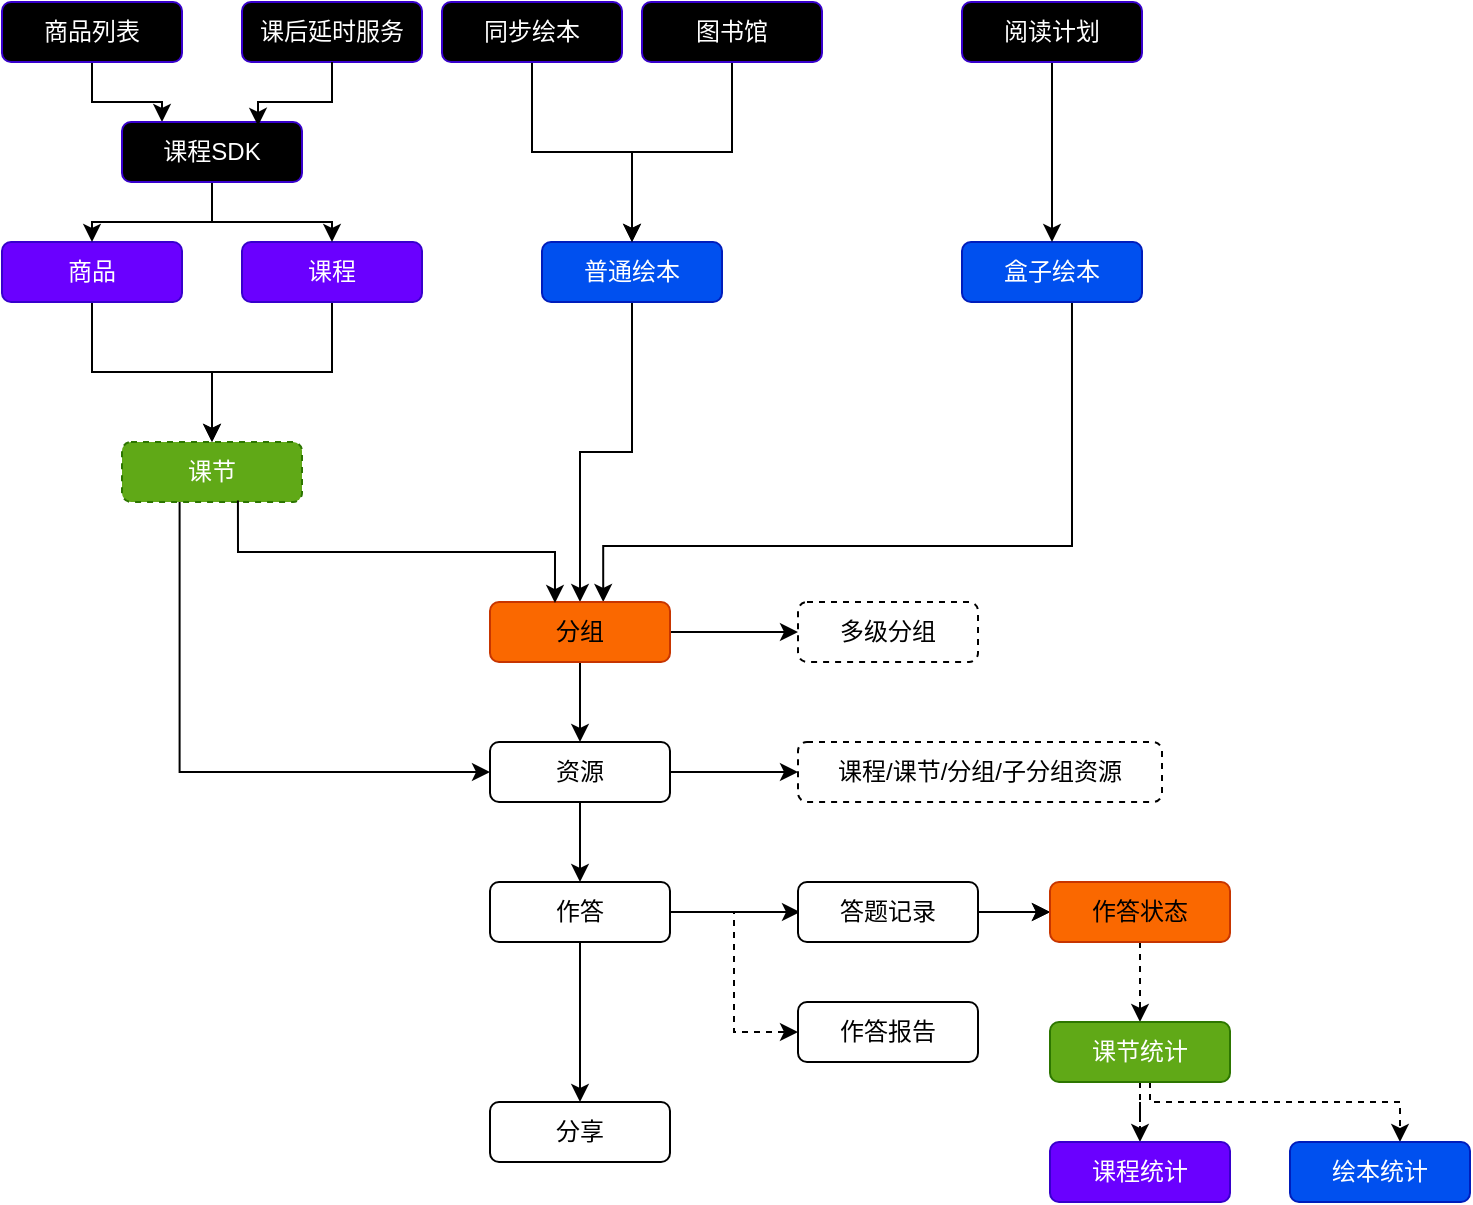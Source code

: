 <mxfile version="27.1.5">
  <diagram name="第 1 页" id="vCstujBlFwDj5-IRAXL8">
    <mxGraphModel dx="692" dy="549" grid="1" gridSize="10" guides="1" tooltips="1" connect="1" arrows="1" fold="1" page="1" pageScale="1" pageWidth="827" pageHeight="1169" math="0" shadow="0">
      <root>
        <mxCell id="0" />
        <mxCell id="1" parent="0" />
        <mxCell id="kBfozF5rs_TPLlJqGUb--8" style="edgeStyle=orthogonalEdgeStyle;rounded=0;orthogonalLoop=1;jettySize=auto;html=1;" parent="1" source="kBfozF5rs_TPLlJqGUb--1" target="kBfozF5rs_TPLlJqGUb--5" edge="1">
          <mxGeometry relative="1" as="geometry" />
        </mxCell>
        <mxCell id="kBfozF5rs_TPLlJqGUb--1" value="商品" style="rounded=1;whiteSpace=wrap;html=1;fillColor=#6a00ff;fontColor=#ffffff;strokeColor=#3700CC;" parent="1" vertex="1">
          <mxGeometry x="50" y="450" width="90" height="30" as="geometry" />
        </mxCell>
        <mxCell id="kBfozF5rs_TPLlJqGUb--9" style="edgeStyle=orthogonalEdgeStyle;rounded=0;orthogonalLoop=1;jettySize=auto;html=1;entryX=0.5;entryY=0;entryDx=0;entryDy=0;" parent="1" source="kBfozF5rs_TPLlJqGUb--2" target="kBfozF5rs_TPLlJqGUb--5" edge="1">
          <mxGeometry relative="1" as="geometry" />
        </mxCell>
        <mxCell id="kBfozF5rs_TPLlJqGUb--2" value="课程" style="rounded=1;whiteSpace=wrap;html=1;fillColor=#6a00ff;fontColor=#ffffff;strokeColor=#3700CC;" parent="1" vertex="1">
          <mxGeometry x="170" y="450" width="90" height="30" as="geometry" />
        </mxCell>
        <mxCell id="kBfozF5rs_TPLlJqGUb--12" style="edgeStyle=orthogonalEdgeStyle;rounded=0;orthogonalLoop=1;jettySize=auto;html=1;entryX=0.5;entryY=0;entryDx=0;entryDy=0;" parent="1" source="kBfozF5rs_TPLlJqGUb--3" target="kBfozF5rs_TPLlJqGUb--10" edge="1">
          <mxGeometry relative="1" as="geometry" />
        </mxCell>
        <mxCell id="kBfozF5rs_TPLlJqGUb--3" value="普通绘本" style="rounded=1;whiteSpace=wrap;html=1;strokeColor=#001DBC;fillColor=#0050ef;fontColor=#ffffff;" parent="1" vertex="1">
          <mxGeometry x="320" y="450" width="90" height="30" as="geometry" />
        </mxCell>
        <mxCell id="kBfozF5rs_TPLlJqGUb--13" style="edgeStyle=orthogonalEdgeStyle;rounded=0;orthogonalLoop=1;jettySize=auto;html=1;entryX=0.629;entryY=-0.065;entryDx=0;entryDy=0;exitX=0.5;exitY=1;exitDx=0;exitDy=0;entryPerimeter=0;" parent="1" edge="1">
          <mxGeometry relative="1" as="geometry">
            <Array as="points">
              <mxPoint x="585" y="601.95" />
              <mxPoint x="351" y="601.95" />
            </Array>
            <mxPoint x="584.99" y="461.95" as="sourcePoint" />
            <mxPoint x="350.61" y="630" as="targetPoint" />
          </mxGeometry>
        </mxCell>
        <mxCell id="kBfozF5rs_TPLlJqGUb--4" value="盒子绘本" style="rounded=1;whiteSpace=wrap;html=1;strokeColor=#001DBC;fillColor=#0050ef;fontColor=#ffffff;" parent="1" vertex="1">
          <mxGeometry x="530" y="450" width="90" height="30" as="geometry" />
        </mxCell>
        <mxCell id="3AZ2bk7lzvWiGE3icyXY-1" style="edgeStyle=orthogonalEdgeStyle;rounded=0;orthogonalLoop=1;jettySize=auto;html=1;entryX=0;entryY=0.5;entryDx=0;entryDy=0;exitX=0.32;exitY=0.976;exitDx=0;exitDy=0;exitPerimeter=0;" parent="1" source="kBfozF5rs_TPLlJqGUb--5" target="kBfozF5rs_TPLlJqGUb--14" edge="1">
          <mxGeometry relative="1" as="geometry" />
        </mxCell>
        <mxCell id="kBfozF5rs_TPLlJqGUb--5" value="课节" style="rounded=1;whiteSpace=wrap;html=1;dashed=1;strokeColor=#2D7600;fillColor=#60a917;fontColor=#ffffff;" parent="1" vertex="1">
          <mxGeometry x="110" y="550" width="90" height="30" as="geometry" />
        </mxCell>
        <mxCell id="kBfozF5rs_TPLlJqGUb--16" style="edgeStyle=orthogonalEdgeStyle;rounded=0;orthogonalLoop=1;jettySize=auto;html=1;" parent="1" source="kBfozF5rs_TPLlJqGUb--10" target="kBfozF5rs_TPLlJqGUb--14" edge="1">
          <mxGeometry relative="1" as="geometry" />
        </mxCell>
        <mxCell id="3AZ2bk7lzvWiGE3icyXY-8" style="edgeStyle=orthogonalEdgeStyle;rounded=0;orthogonalLoop=1;jettySize=auto;html=1;entryX=0;entryY=0.5;entryDx=0;entryDy=0;" parent="1" source="kBfozF5rs_TPLlJqGUb--10" target="3AZ2bk7lzvWiGE3icyXY-7" edge="1">
          <mxGeometry relative="1" as="geometry" />
        </mxCell>
        <mxCell id="kBfozF5rs_TPLlJqGUb--10" value="分组" style="rounded=1;whiteSpace=wrap;html=1;fillColor=#fa6800;fontColor=#000000;strokeColor=#C73500;" parent="1" vertex="1">
          <mxGeometry x="294" y="630" width="90" height="30" as="geometry" />
        </mxCell>
        <mxCell id="kBfozF5rs_TPLlJqGUb--17" style="edgeStyle=orthogonalEdgeStyle;rounded=0;orthogonalLoop=1;jettySize=auto;html=1;entryX=0.5;entryY=0;entryDx=0;entryDy=0;" parent="1" source="kBfozF5rs_TPLlJqGUb--14" target="kBfozF5rs_TPLlJqGUb--15" edge="1">
          <mxGeometry relative="1" as="geometry" />
        </mxCell>
        <mxCell id="TC2-0QoTWvPlI6DKLLCu-19" style="edgeStyle=orthogonalEdgeStyle;rounded=0;orthogonalLoop=1;jettySize=auto;html=1;entryX=0;entryY=0.5;entryDx=0;entryDy=0;" edge="1" parent="1" source="kBfozF5rs_TPLlJqGUb--14" target="TC2-0QoTWvPlI6DKLLCu-18">
          <mxGeometry relative="1" as="geometry" />
        </mxCell>
        <mxCell id="kBfozF5rs_TPLlJqGUb--14" value="资源" style="rounded=1;whiteSpace=wrap;html=1;" parent="1" vertex="1">
          <mxGeometry x="294" y="700" width="90" height="30" as="geometry" />
        </mxCell>
        <mxCell id="3AZ2bk7lzvWiGE3icyXY-3" style="edgeStyle=orthogonalEdgeStyle;rounded=0;orthogonalLoop=1;jettySize=auto;html=1;entryX=0.5;entryY=0;entryDx=0;entryDy=0;" parent="1" source="kBfozF5rs_TPLlJqGUb--15" target="3AZ2bk7lzvWiGE3icyXY-2" edge="1">
          <mxGeometry relative="1" as="geometry" />
        </mxCell>
        <mxCell id="3AZ2bk7lzvWiGE3icyXY-5" value="" style="edgeStyle=orthogonalEdgeStyle;rounded=0;orthogonalLoop=1;jettySize=auto;html=1;" parent="1" source="kBfozF5rs_TPLlJqGUb--15" edge="1">
          <mxGeometry relative="1" as="geometry">
            <mxPoint x="449.0" y="785" as="targetPoint" />
          </mxGeometry>
        </mxCell>
        <mxCell id="3AZ2bk7lzvWiGE3icyXY-20" style="edgeStyle=orthogonalEdgeStyle;rounded=0;orthogonalLoop=1;jettySize=auto;html=1;entryX=0;entryY=0.5;entryDx=0;entryDy=0;dashed=1;" parent="1" source="kBfozF5rs_TPLlJqGUb--15" target="3AZ2bk7lzvWiGE3icyXY-19" edge="1">
          <mxGeometry relative="1" as="geometry" />
        </mxCell>
        <mxCell id="kBfozF5rs_TPLlJqGUb--15" value="作答" style="rounded=1;whiteSpace=wrap;html=1;" parent="1" vertex="1">
          <mxGeometry x="294" y="770" width="90" height="30" as="geometry" />
        </mxCell>
        <mxCell id="3AZ2bk7lzvWiGE3icyXY-2" value="分享" style="rounded=1;whiteSpace=wrap;html=1;" parent="1" vertex="1">
          <mxGeometry x="294" y="880" width="90" height="30" as="geometry" />
        </mxCell>
        <mxCell id="3AZ2bk7lzvWiGE3icyXY-11" style="edgeStyle=orthogonalEdgeStyle;rounded=0;orthogonalLoop=1;jettySize=auto;html=1;" parent="1" source="3AZ2bk7lzvWiGE3icyXY-6" target="3AZ2bk7lzvWiGE3icyXY-9" edge="1">
          <mxGeometry relative="1" as="geometry" />
        </mxCell>
        <mxCell id="3AZ2bk7lzvWiGE3icyXY-18" value="" style="edgeStyle=orthogonalEdgeStyle;rounded=0;orthogonalLoop=1;jettySize=auto;html=1;" parent="1" source="3AZ2bk7lzvWiGE3icyXY-6" target="3AZ2bk7lzvWiGE3icyXY-9" edge="1">
          <mxGeometry relative="1" as="geometry" />
        </mxCell>
        <mxCell id="3AZ2bk7lzvWiGE3icyXY-6" value="答题记录" style="rounded=1;whiteSpace=wrap;html=1;" parent="1" vertex="1">
          <mxGeometry x="448" y="770" width="90" height="30" as="geometry" />
        </mxCell>
        <mxCell id="3AZ2bk7lzvWiGE3icyXY-7" value="多级分组" style="rounded=1;whiteSpace=wrap;html=1;dashed=1;" parent="1" vertex="1">
          <mxGeometry x="448" y="630" width="90" height="30" as="geometry" />
        </mxCell>
        <mxCell id="3AZ2bk7lzvWiGE3icyXY-22" style="edgeStyle=orthogonalEdgeStyle;rounded=0;orthogonalLoop=1;jettySize=auto;html=1;entryX=0.5;entryY=0;entryDx=0;entryDy=0;dashed=1;" parent="1" source="3AZ2bk7lzvWiGE3icyXY-9" target="3AZ2bk7lzvWiGE3icyXY-10" edge="1">
          <mxGeometry relative="1" as="geometry" />
        </mxCell>
        <mxCell id="3AZ2bk7lzvWiGE3icyXY-9" value="作答状态" style="rounded=1;whiteSpace=wrap;html=1;fillColor=#fa6800;fontColor=#000000;strokeColor=#C73500;" parent="1" vertex="1">
          <mxGeometry x="574" y="770" width="90" height="30" as="geometry" />
        </mxCell>
        <mxCell id="3AZ2bk7lzvWiGE3icyXY-23" style="edgeStyle=orthogonalEdgeStyle;rounded=0;orthogonalLoop=1;jettySize=auto;html=1;dashed=1;" parent="1" source="3AZ2bk7lzvWiGE3icyXY-10" target="3AZ2bk7lzvWiGE3icyXY-12" edge="1">
          <mxGeometry relative="1" as="geometry" />
        </mxCell>
        <mxCell id="3AZ2bk7lzvWiGE3icyXY-24" style="edgeStyle=orthogonalEdgeStyle;rounded=0;orthogonalLoop=1;jettySize=auto;html=1;dashed=1;" parent="1" edge="1">
          <mxGeometry relative="1" as="geometry">
            <mxPoint x="624" y="870" as="sourcePoint" />
            <mxPoint x="749" y="900" as="targetPoint" />
            <Array as="points">
              <mxPoint x="624" y="880" />
              <mxPoint x="749" y="880" />
            </Array>
          </mxGeometry>
        </mxCell>
        <mxCell id="3AZ2bk7lzvWiGE3icyXY-10" value="课节统计" style="rounded=1;whiteSpace=wrap;html=1;strokeColor=#2D7600;fillColor=#60a917;fontColor=#ffffff;" parent="1" vertex="1">
          <mxGeometry x="574" y="840" width="90" height="30" as="geometry" />
        </mxCell>
        <mxCell id="3AZ2bk7lzvWiGE3icyXY-12" value="课程统计" style="rounded=1;whiteSpace=wrap;html=1;fillColor=#6a00ff;fontColor=#ffffff;strokeColor=#3700CC;" parent="1" vertex="1">
          <mxGeometry x="574" y="900" width="90" height="30" as="geometry" />
        </mxCell>
        <mxCell id="3AZ2bk7lzvWiGE3icyXY-16" value="绘本统计" style="rounded=1;whiteSpace=wrap;html=1;strokeColor=#001DBC;fillColor=#0050ef;fontColor=#ffffff;" parent="1" vertex="1">
          <mxGeometry x="694" y="900" width="90" height="30" as="geometry" />
        </mxCell>
        <mxCell id="3AZ2bk7lzvWiGE3icyXY-19" value="作答报告" style="rounded=1;whiteSpace=wrap;html=1;" parent="1" vertex="1">
          <mxGeometry x="448" y="830" width="90" height="30" as="geometry" />
        </mxCell>
        <mxCell id="TC2-0QoTWvPlI6DKLLCu-4" style="edgeStyle=orthogonalEdgeStyle;rounded=0;orthogonalLoop=1;jettySize=auto;html=1;" edge="1" parent="1" source="TC2-0QoTWvPlI6DKLLCu-1" target="TC2-0QoTWvPlI6DKLLCu-3">
          <mxGeometry relative="1" as="geometry">
            <Array as="points">
              <mxPoint x="95" y="380" />
              <mxPoint x="130" y="380" />
            </Array>
          </mxGeometry>
        </mxCell>
        <mxCell id="TC2-0QoTWvPlI6DKLLCu-1" value="商品列表" style="rounded=1;whiteSpace=wrap;html=1;fillColor=light-dark(#6A00FF,#808080);fontColor=#ffffff;strokeColor=light-dark(#3700CC,#B3B3B3);gradientColor=default;" vertex="1" parent="1">
          <mxGeometry x="50" y="330" width="90" height="30" as="geometry" />
        </mxCell>
        <mxCell id="TC2-0QoTWvPlI6DKLLCu-2" value="课后延时服务" style="rounded=1;whiteSpace=wrap;html=1;fillColor=light-dark(#6A00FF,#808080);fontColor=#ffffff;strokeColor=light-dark(#3700CC,#B3B3B3);gradientColor=default;" vertex="1" parent="1">
          <mxGeometry x="170" y="330" width="90" height="30" as="geometry" />
        </mxCell>
        <mxCell id="TC2-0QoTWvPlI6DKLLCu-7" style="edgeStyle=orthogonalEdgeStyle;rounded=0;orthogonalLoop=1;jettySize=auto;html=1;" edge="1" parent="1" source="TC2-0QoTWvPlI6DKLLCu-3" target="kBfozF5rs_TPLlJqGUb--1">
          <mxGeometry relative="1" as="geometry" />
        </mxCell>
        <mxCell id="TC2-0QoTWvPlI6DKLLCu-8" style="edgeStyle=orthogonalEdgeStyle;rounded=0;orthogonalLoop=1;jettySize=auto;html=1;" edge="1" parent="1" source="TC2-0QoTWvPlI6DKLLCu-3" target="kBfozF5rs_TPLlJqGUb--2">
          <mxGeometry relative="1" as="geometry" />
        </mxCell>
        <mxCell id="TC2-0QoTWvPlI6DKLLCu-3" value="课程SDK" style="rounded=1;whiteSpace=wrap;html=1;fillColor=light-dark(#6A00FF,#99FFFF);fontColor=#ffffff;strokeColor=light-dark(#3700CC,#B3B3B3);gradientColor=default;" vertex="1" parent="1">
          <mxGeometry x="110" y="390" width="90" height="30" as="geometry" />
        </mxCell>
        <mxCell id="TC2-0QoTWvPlI6DKLLCu-6" style="edgeStyle=orthogonalEdgeStyle;rounded=0;orthogonalLoop=1;jettySize=auto;html=1;entryX=0.756;entryY=0.064;entryDx=0;entryDy=0;entryPerimeter=0;" edge="1" parent="1" source="TC2-0QoTWvPlI6DKLLCu-2" target="TC2-0QoTWvPlI6DKLLCu-3">
          <mxGeometry relative="1" as="geometry" />
        </mxCell>
        <mxCell id="TC2-0QoTWvPlI6DKLLCu-20" style="edgeStyle=orthogonalEdgeStyle;rounded=0;orthogonalLoop=1;jettySize=auto;html=1;" edge="1" parent="1" source="TC2-0QoTWvPlI6DKLLCu-9" target="kBfozF5rs_TPLlJqGUb--3">
          <mxGeometry relative="1" as="geometry" />
        </mxCell>
        <mxCell id="TC2-0QoTWvPlI6DKLLCu-9" value="同步绘本" style="rounded=1;whiteSpace=wrap;html=1;fillColor=light-dark(#6A00FF,#808080);fontColor=#ffffff;strokeColor=light-dark(#3700CC,#B3B3B3);gradientColor=default;" vertex="1" parent="1">
          <mxGeometry x="270" y="330" width="90" height="30" as="geometry" />
        </mxCell>
        <mxCell id="TC2-0QoTWvPlI6DKLLCu-22" style="edgeStyle=orthogonalEdgeStyle;rounded=0;orthogonalLoop=1;jettySize=auto;html=1;entryX=0.5;entryY=0;entryDx=0;entryDy=0;" edge="1" parent="1" source="TC2-0QoTWvPlI6DKLLCu-10" target="kBfozF5rs_TPLlJqGUb--3">
          <mxGeometry relative="1" as="geometry" />
        </mxCell>
        <mxCell id="TC2-0QoTWvPlI6DKLLCu-10" value="图书馆" style="rounded=1;whiteSpace=wrap;html=1;fillColor=light-dark(#6A00FF,#808080);fontColor=#ffffff;strokeColor=light-dark(#3700CC,#B3B3B3);gradientColor=default;" vertex="1" parent="1">
          <mxGeometry x="370" y="330" width="90" height="30" as="geometry" />
        </mxCell>
        <mxCell id="TC2-0QoTWvPlI6DKLLCu-15" style="edgeStyle=orthogonalEdgeStyle;rounded=0;orthogonalLoop=1;jettySize=auto;html=1;" edge="1" parent="1" source="TC2-0QoTWvPlI6DKLLCu-13" target="kBfozF5rs_TPLlJqGUb--4">
          <mxGeometry relative="1" as="geometry" />
        </mxCell>
        <mxCell id="TC2-0QoTWvPlI6DKLLCu-13" value="阅读计划" style="rounded=1;whiteSpace=wrap;html=1;fillColor=light-dark(#6A00FF,#808080);fontColor=#ffffff;strokeColor=light-dark(#3700CC,#B3B3B3);gradientColor=default;" vertex="1" parent="1">
          <mxGeometry x="530" y="330" width="90" height="30" as="geometry" />
        </mxCell>
        <mxCell id="TC2-0QoTWvPlI6DKLLCu-17" style="edgeStyle=orthogonalEdgeStyle;rounded=0;orthogonalLoop=1;jettySize=auto;html=1;entryX=0.361;entryY=0.017;entryDx=0;entryDy=0;entryPerimeter=0;exitX=0.644;exitY=0.977;exitDx=0;exitDy=0;exitPerimeter=0;" edge="1" parent="1" source="kBfozF5rs_TPLlJqGUb--5" target="kBfozF5rs_TPLlJqGUb--10">
          <mxGeometry relative="1" as="geometry" />
        </mxCell>
        <mxCell id="TC2-0QoTWvPlI6DKLLCu-18" value="课程/课节/分组/子分组资源" style="rounded=1;whiteSpace=wrap;html=1;dashed=1;" vertex="1" parent="1">
          <mxGeometry x="448" y="700" width="182" height="30" as="geometry" />
        </mxCell>
      </root>
    </mxGraphModel>
  </diagram>
</mxfile>
